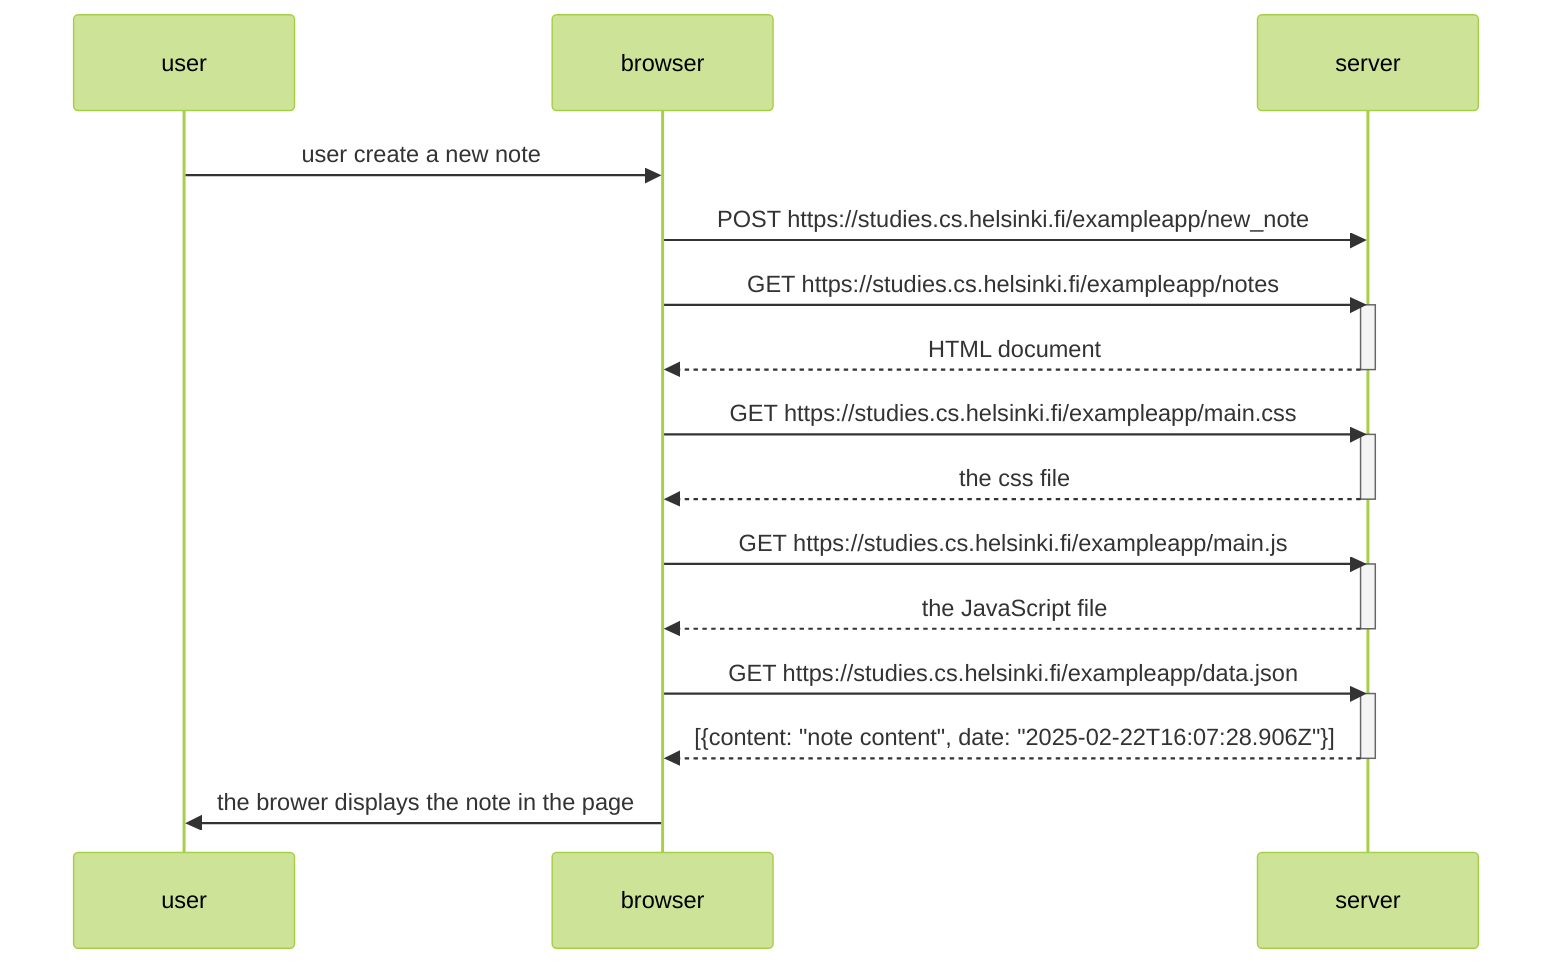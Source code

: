 ---
config:
  theme: forest
---
sequenceDiagram
    participant user
    participant browser
    participant server

    user->>browser: user create a new note

    browser->>server: POST https://studies.cs.helsinki.fi/exampleapp/new_note
    browser->>server: GET https://studies.cs.helsinki.fi/exampleapp/notes
    activate server
    server-->>browser: HTML document
    deactivate server

    browser->>server: GET https://studies.cs.helsinki.fi/exampleapp/main.css
    activate server
    server-->>browser: the css file
    deactivate server

    browser->>server: GET https://studies.cs.helsinki.fi/exampleapp/main.js
    activate server
    server-->>browser: the JavaScript file
    deactivate server

    browser->>server: GET https://studies.cs.helsinki.fi/exampleapp/data.json
    activate server
    server-->>browser: [{content: "note content", date: "2025-02-22T16:07:28.906Z"}]
    deactivate server

    browser->>user: the brower displays the note in the page